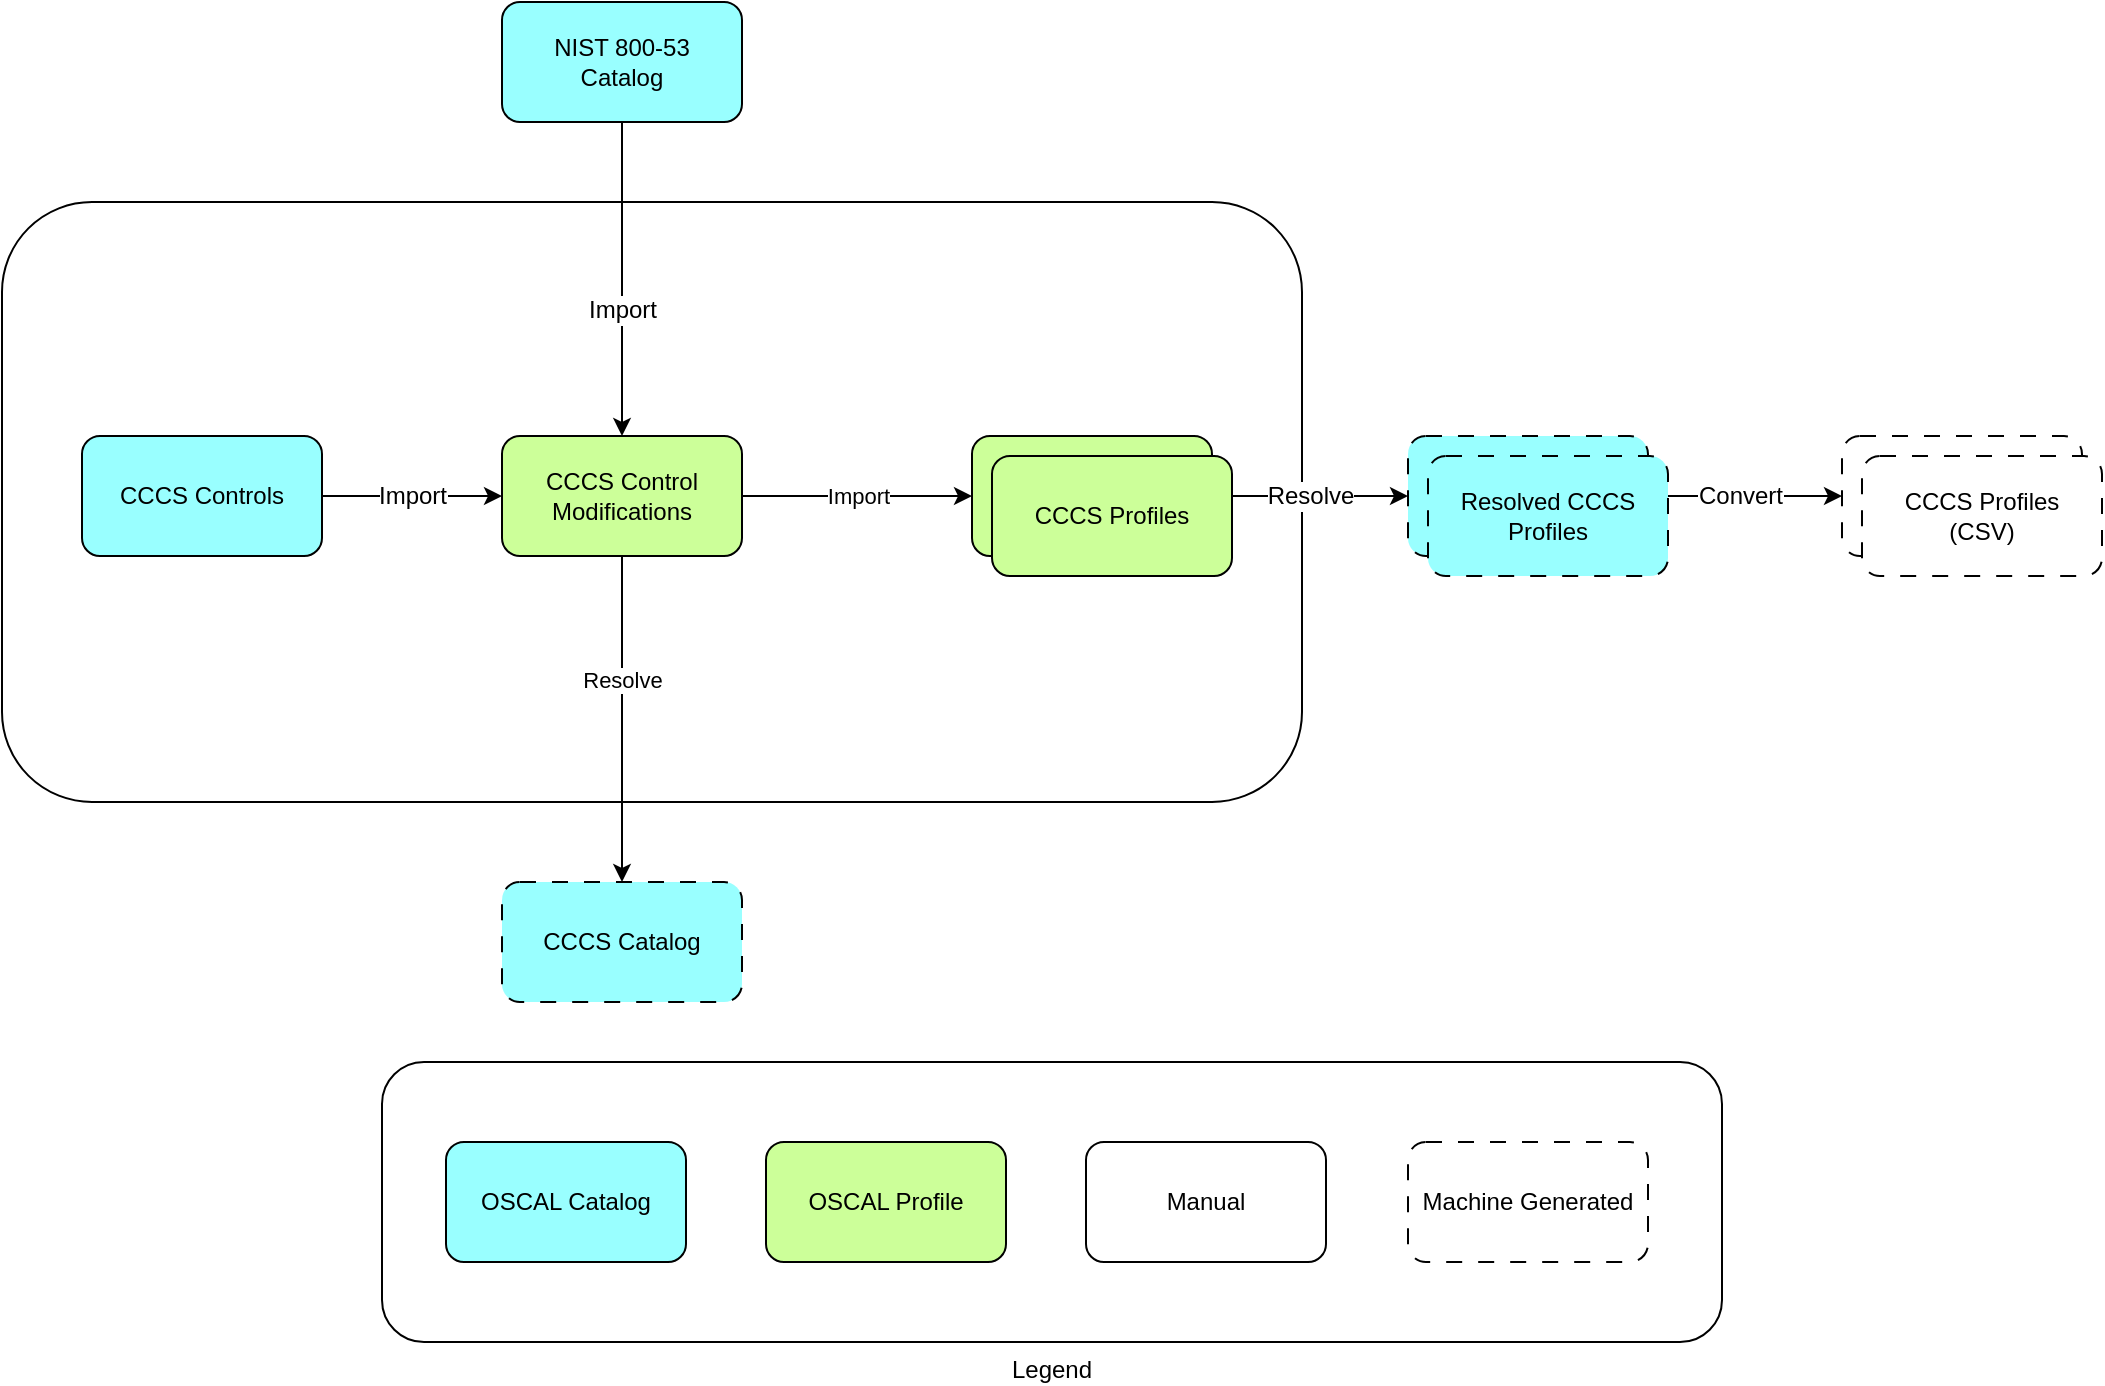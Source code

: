 <mxfile version="26.2.15">
  <diagram name="Page-1" id="ONsmgn_afRwXSdDa4HFD">
    <mxGraphModel dx="1598" dy="880" grid="1" gridSize="10" guides="1" tooltips="1" connect="1" arrows="1" fold="1" page="0" pageScale="1" pageWidth="850" pageHeight="1100" math="0" shadow="0">
      <root>
        <mxCell id="0" />
        <mxCell id="1" parent="0" />
        <mxCell id="UPgQ7i6P_wDwz378EoIM-2" value="Legend" style="rounded=1;whiteSpace=wrap;html=1;labelPosition=center;verticalLabelPosition=bottom;align=center;verticalAlign=top;" parent="1" vertex="1">
          <mxGeometry x="80" y="590" width="670" height="140" as="geometry" />
        </mxCell>
        <mxCell id="UPgQ7i6P_wDwz378EoIM-1" value="" style="rounded=1;whiteSpace=wrap;html=1;labelPosition=left;verticalLabelPosition=top;align=right;verticalAlign=bottom;" parent="1" vertex="1">
          <mxGeometry x="-110" y="160" width="650" height="300" as="geometry" />
        </mxCell>
        <mxCell id="HKTfhV3CifE2Tb_TJNQG-4" value="Import" style="edgeStyle=orthogonalEdgeStyle;rounded=0;orthogonalLoop=1;jettySize=auto;html=1;exitX=0.5;exitY=1;exitDx=0;exitDy=0;entryX=0.5;entryY=0;entryDx=0;entryDy=0;startArrow=none;startFill=0;endArrow=classic;endFill=1;fontSize=12;" parent="1" source="HKTfhV3CifE2Tb_TJNQG-1" target="HKTfhV3CifE2Tb_TJNQG-3" edge="1">
          <mxGeometry x="0.198" relative="1" as="geometry">
            <mxPoint as="offset" />
          </mxGeometry>
        </mxCell>
        <mxCell id="HKTfhV3CifE2Tb_TJNQG-1" value="NIST 800-53&lt;div style=&quot;font-size: 12px;&quot;&gt;Catalog&lt;/div&gt;" style="rounded=1;whiteSpace=wrap;html=1;fillColor=#99FFFF;fontSize=12;" parent="1" vertex="1">
          <mxGeometry x="140" y="60" width="120" height="60" as="geometry" />
        </mxCell>
        <mxCell id="HKTfhV3CifE2Tb_TJNQG-5" value="Import" style="edgeStyle=orthogonalEdgeStyle;rounded=0;orthogonalLoop=1;jettySize=auto;html=1;exitX=1;exitY=0.5;exitDx=0;exitDy=0;entryX=0;entryY=0.5;entryDx=0;entryDy=0;startArrow=none;startFill=0;endArrow=classic;endFill=1;fontSize=12;" parent="1" source="HKTfhV3CifE2Tb_TJNQG-2" target="HKTfhV3CifE2Tb_TJNQG-3" edge="1">
          <mxGeometry relative="1" as="geometry" />
        </mxCell>
        <mxCell id="HKTfhV3CifE2Tb_TJNQG-2" value="CCCS Controls" style="rounded=1;whiteSpace=wrap;html=1;fillColor=#99FFFF;fontSize=12;" parent="1" vertex="1">
          <mxGeometry x="-70" y="277" width="120" height="60" as="geometry" />
        </mxCell>
        <mxCell id="LSzMUGLCcFqi_lnKSS4D-1" value="Resolve" style="edgeStyle=orthogonalEdgeStyle;rounded=0;orthogonalLoop=1;jettySize=auto;html=1;exitX=0.5;exitY=1;exitDx=0;exitDy=0;entryX=0.5;entryY=0;entryDx=0;entryDy=0;" parent="1" source="HKTfhV3CifE2Tb_TJNQG-3" target="HKTfhV3CifE2Tb_TJNQG-6" edge="1">
          <mxGeometry x="-0.227" relative="1" as="geometry">
            <mxPoint y="-1" as="offset" />
          </mxGeometry>
        </mxCell>
        <mxCell id="lLmV-HuSXqUyxTcYtcH7-6" value="Import" style="edgeStyle=orthogonalEdgeStyle;rounded=0;orthogonalLoop=1;jettySize=auto;html=1;exitX=1;exitY=0.5;exitDx=0;exitDy=0;entryX=0;entryY=0.5;entryDx=0;entryDy=0;" parent="1" source="HKTfhV3CifE2Tb_TJNQG-3" target="lLmV-HuSXqUyxTcYtcH7-5" edge="1">
          <mxGeometry relative="1" as="geometry" />
        </mxCell>
        <mxCell id="HKTfhV3CifE2Tb_TJNQG-3" value="CCCS Control Modifications" style="rounded=1;whiteSpace=wrap;html=1;fillColor=#CCFF99;fontSize=12;" parent="1" vertex="1">
          <mxGeometry x="140" y="277" width="120" height="60" as="geometry" />
        </mxCell>
        <mxCell id="HKTfhV3CifE2Tb_TJNQG-6" value="CCCS Catalog" style="rounded=1;whiteSpace=wrap;html=1;fillColor=#99FFFF;fontSize=12;dashed=1;dashPattern=8 8;" parent="1" vertex="1">
          <mxGeometry x="140" y="500" width="120" height="60" as="geometry" />
        </mxCell>
        <mxCell id="HKTfhV3CifE2Tb_TJNQG-50" value="OSCAL Profile" style="rounded=1;whiteSpace=wrap;html=1;fillColor=#CCFF99;fontSize=12;" parent="1" vertex="1">
          <mxGeometry x="272" y="630" width="120" height="60" as="geometry" />
        </mxCell>
        <mxCell id="HKTfhV3CifE2Tb_TJNQG-51" value="OSCAL Catalog" style="rounded=1;whiteSpace=wrap;html=1;fillColor=#99FFFF;fontSize=12;" parent="1" vertex="1">
          <mxGeometry x="112" y="630" width="120" height="60" as="geometry" />
        </mxCell>
        <mxCell id="HKTfhV3CifE2Tb_TJNQG-52" value="Manual" style="rounded=1;whiteSpace=wrap;html=1;fillColor=#FFFFFF;fontSize=12;" parent="1" vertex="1">
          <mxGeometry x="432" y="630" width="120" height="60" as="geometry" />
        </mxCell>
        <mxCell id="HKTfhV3CifE2Tb_TJNQG-53" value="Machine Generated" style="rounded=1;whiteSpace=wrap;html=1;fillColor=#FFFFFF;fontSize=12;dashed=1;dashPattern=8 8;" parent="1" vertex="1">
          <mxGeometry x="593" y="630" width="120" height="60" as="geometry" />
        </mxCell>
        <mxCell id="lLmV-HuSXqUyxTcYtcH7-1" value="Resolve" style="edgeStyle=orthogonalEdgeStyle;rounded=0;orthogonalLoop=1;jettySize=auto;html=1;exitX=1;exitY=0.5;exitDx=0;exitDy=0;entryX=0;entryY=0.5;entryDx=0;entryDy=0;fontSize=12;" parent="1" source="lLmV-HuSXqUyxTcYtcH7-5" target="lLmV-HuSXqUyxTcYtcH7-3" edge="1">
          <mxGeometry relative="1" as="geometry" />
        </mxCell>
        <mxCell id="lLmV-HuSXqUyxTcYtcH7-2" value="Convert" style="edgeStyle=orthogonalEdgeStyle;rounded=0;orthogonalLoop=1;jettySize=auto;html=1;exitX=1;exitY=0.5;exitDx=0;exitDy=0;entryX=0;entryY=0.5;entryDx=0;entryDy=0;fontSize=12;" parent="1" source="lLmV-HuSXqUyxTcYtcH7-3" target="lLmV-HuSXqUyxTcYtcH7-4" edge="1">
          <mxGeometry x="-0.031" relative="1" as="geometry">
            <mxPoint x="-1" as="offset" />
          </mxGeometry>
        </mxCell>
        <mxCell id="lLmV-HuSXqUyxTcYtcH7-3" value="Resolved CCCS&lt;div&gt;Profiles&lt;/div&gt;" style="rounded=1;whiteSpace=wrap;html=1;fillColor=#99FFFF;fontSize=12;dashed=1;dashPattern=8 8;" parent="1" vertex="1">
          <mxGeometry x="593" y="277" width="120" height="60" as="geometry" />
        </mxCell>
        <mxCell id="lLmV-HuSXqUyxTcYtcH7-4" value="CCCS Profiles&lt;br&gt;(CSV)" style="rounded=1;whiteSpace=wrap;html=1;fontSize=12;dashed=1;dashPattern=8 8;" parent="1" vertex="1">
          <mxGeometry x="810" y="277" width="120" height="60" as="geometry" />
        </mxCell>
        <mxCell id="lLmV-HuSXqUyxTcYtcH7-5" value="CCCS Profiles" style="rounded=1;whiteSpace=wrap;html=1;fillColor=#CCFF99;fontSize=12;" parent="1" vertex="1">
          <mxGeometry x="375" y="277" width="120" height="60" as="geometry" />
        </mxCell>
        <mxCell id="OVCOB5DG4nhGOqgC5duN-1" value="CCCS Profiles" style="rounded=1;whiteSpace=wrap;html=1;fillColor=#CCFF99;fontSize=12;" vertex="1" parent="1">
          <mxGeometry x="385" y="287" width="120" height="60" as="geometry" />
        </mxCell>
        <mxCell id="OVCOB5DG4nhGOqgC5duN-2" value="Resolved CCCS&lt;div&gt;Profiles&lt;/div&gt;" style="rounded=1;whiteSpace=wrap;html=1;fillColor=#99FFFF;fontSize=12;dashed=1;dashPattern=8 8;" vertex="1" parent="1">
          <mxGeometry x="603" y="287" width="120" height="60" as="geometry" />
        </mxCell>
        <mxCell id="OVCOB5DG4nhGOqgC5duN-3" value="CCCS Profiles&lt;br&gt;(CSV)" style="rounded=1;whiteSpace=wrap;html=1;fontSize=12;dashed=1;dashPattern=8 8;" vertex="1" parent="1">
          <mxGeometry x="820" y="287" width="120" height="60" as="geometry" />
        </mxCell>
      </root>
    </mxGraphModel>
  </diagram>
</mxfile>
